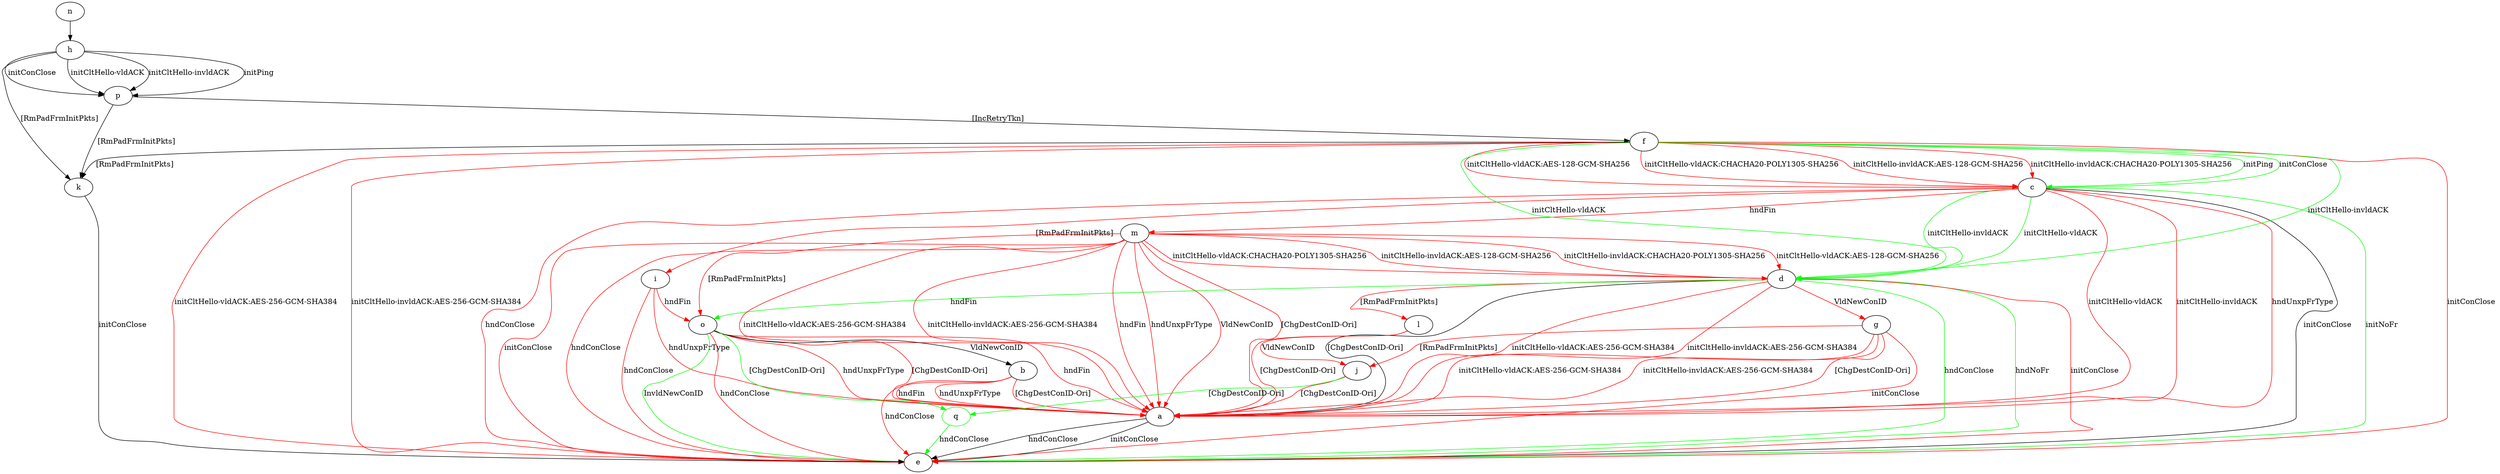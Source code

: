digraph "" {
	a -> e	[key=0,
		label="initConClose "];
	a -> e	[key=1,
		label="hndConClose "];
	b -> a	[key=0,
		color=red,
		label="hndFin "];
	b -> a	[key=1,
		color=red,
		label="hndUnxpFrType "];
	b -> a	[key=2,
		color=red,
		label="[ChgDestConID-Ori] "];
	b -> e	[key=0,
		color=red,
		label="hndConClose "];
	c -> a	[key=0,
		color=red,
		label="initCltHello-vldACK "];
	c -> a	[key=1,
		color=red,
		label="initCltHello-invldACK "];
	c -> a	[key=2,
		color=red,
		label="hndUnxpFrType "];
	c -> d	[key=0,
		color=green,
		label="initCltHello-vldACK "];
	c -> d	[key=1,
		color=green,
		label="initCltHello-invldACK "];
	c -> e	[key=0,
		label="initConClose "];
	c -> e	[key=1,
		color=green,
		label="initNoFr "];
	c -> e	[key=2,
		color=red,
		label="hndConClose "];
	c -> i	[key=0,
		color=red,
		label="[RmPadFrmInitPkts] "];
	c -> m	[key=0,
		color=red,
		label="hndFin "];
	d -> a	[key=0,
		label="[ChgDestConID-Ori] "];
	d -> a	[key=1,
		color=red,
		label="initCltHello-vldACK:AES-256-GCM-SHA384 "];
	d -> a	[key=2,
		color=red,
		label="initCltHello-invldACK:AES-256-GCM-SHA384 "];
	d -> e	[key=0,
		color=green,
		label="hndConClose "];
	d -> e	[key=1,
		color=green,
		label="hndNoFr "];
	d -> e	[key=2,
		color=red,
		label="initConClose "];
	d -> g	[key=0,
		color=red,
		label="VldNewConID "];
	d -> l	[key=0,
		color=red,
		label="[RmPadFrmInitPkts] "];
	d -> o	[key=0,
		color=green,
		label="hndFin "];
	f -> c	[key=0,
		color=green,
		label="initPing "];
	f -> c	[key=1,
		color=green,
		label="initConClose "];
	f -> c	[key=2,
		color=red,
		label="initCltHello-vldACK:AES-128-GCM-SHA256 "];
	f -> c	[key=3,
		color=red,
		label="initCltHello-vldACK:CHACHA20-POLY1305-SHA256 "];
	f -> c	[key=4,
		color=red,
		label="initCltHello-invldACK:AES-128-GCM-SHA256 "];
	f -> c	[key=5,
		color=red,
		label="initCltHello-invldACK:CHACHA20-POLY1305-SHA256 "];
	f -> d	[key=0,
		color=green,
		label="initCltHello-vldACK "];
	f -> d	[key=1,
		color=green,
		label="initCltHello-invldACK "];
	f -> e	[key=0,
		color=red,
		label="initConClose "];
	f -> e	[key=1,
		color=red,
		label="initCltHello-vldACK:AES-256-GCM-SHA384 "];
	f -> e	[key=2,
		color=red,
		label="initCltHello-invldACK:AES-256-GCM-SHA384 "];
	f -> k	[key=0,
		label="[RmPadFrmInitPkts] "];
	g -> a	[key=0,
		color=red,
		label="initCltHello-vldACK:AES-256-GCM-SHA384 "];
	g -> a	[key=1,
		color=red,
		label="initCltHello-invldACK:AES-256-GCM-SHA384 "];
	g -> a	[key=2,
		color=red,
		label="[ChgDestConID-Ori] "];
	g -> e	[key=0,
		color=red,
		label="initConClose "];
	g -> j	[key=0,
		color=red,
		label="[RmPadFrmInitPkts] "];
	h -> k	[key=0,
		label="[RmPadFrmInitPkts] "];
	h -> p	[key=0,
		label="initPing "];
	h -> p	[key=1,
		label="initConClose "];
	h -> p	[key=2,
		label="initCltHello-vldACK "];
	h -> p	[key=3,
		label="initCltHello-invldACK "];
	i -> a	[key=0,
		color=red,
		label="hndUnxpFrType "];
	i -> e	[key=0,
		color=red,
		label="hndConClose "];
	i -> o	[key=0,
		color=red,
		label="hndFin "];
	j -> a	[key=0,
		color=red,
		label="[ChgDestConID-Ori] "];
	q	[color=green];
	j -> q	[key=0,
		color=green,
		label="[ChgDestConID-Ori] "];
	k -> e	[key=0,
		label="initConClose "];
	l -> a	[key=0,
		color=red,
		label="[ChgDestConID-Ori] "];
	l -> j	[key=0,
		color=red,
		label="VldNewConID "];
	m -> a	[key=0,
		color=red,
		label="initCltHello-vldACK:AES-256-GCM-SHA384 "];
	m -> a	[key=1,
		color=red,
		label="initCltHello-invldACK:AES-256-GCM-SHA384 "];
	m -> a	[key=2,
		color=red,
		label="hndFin "];
	m -> a	[key=3,
		color=red,
		label="hndUnxpFrType "];
	m -> a	[key=4,
		color=red,
		label="VldNewConID "];
	m -> a	[key=5,
		color=red,
		label="[ChgDestConID-Ori] "];
	m -> d	[key=0,
		color=red,
		label="initCltHello-vldACK:AES-128-GCM-SHA256 "];
	m -> d	[key=1,
		color=red,
		label="initCltHello-vldACK:CHACHA20-POLY1305-SHA256 "];
	m -> d	[key=2,
		color=red,
		label="initCltHello-invldACK:AES-128-GCM-SHA256 "];
	m -> d	[key=3,
		color=red,
		label="initCltHello-invldACK:CHACHA20-POLY1305-SHA256 "];
	m -> e	[key=0,
		color=red,
		label="initConClose "];
	m -> e	[key=1,
		color=red,
		label="hndConClose "];
	m -> o	[key=0,
		color=red,
		label="[RmPadFrmInitPkts] "];
	n -> h	[key=0];
	o -> a	[key=0,
		color=red,
		label="hndFin "];
	o -> a	[key=1,
		color=red,
		label="hndUnxpFrType "];
	o -> a	[key=2,
		color=red,
		label="[ChgDestConID-Ori] "];
	o -> b	[key=0,
		label="VldNewConID "];
	o -> e	[key=0,
		color=green,
		label="InvldNewConID "];
	o -> e	[key=1,
		color=red,
		label="hndConClose "];
	o -> q	[key=0,
		color=green,
		label="[ChgDestConID-Ori] "];
	p -> f	[key=0,
		label="[IncRetryTkn] "];
	p -> k	[key=0,
		label="[RmPadFrmInitPkts] "];
	q -> e	[key=0,
		color=green,
		label="hndConClose "];
}
